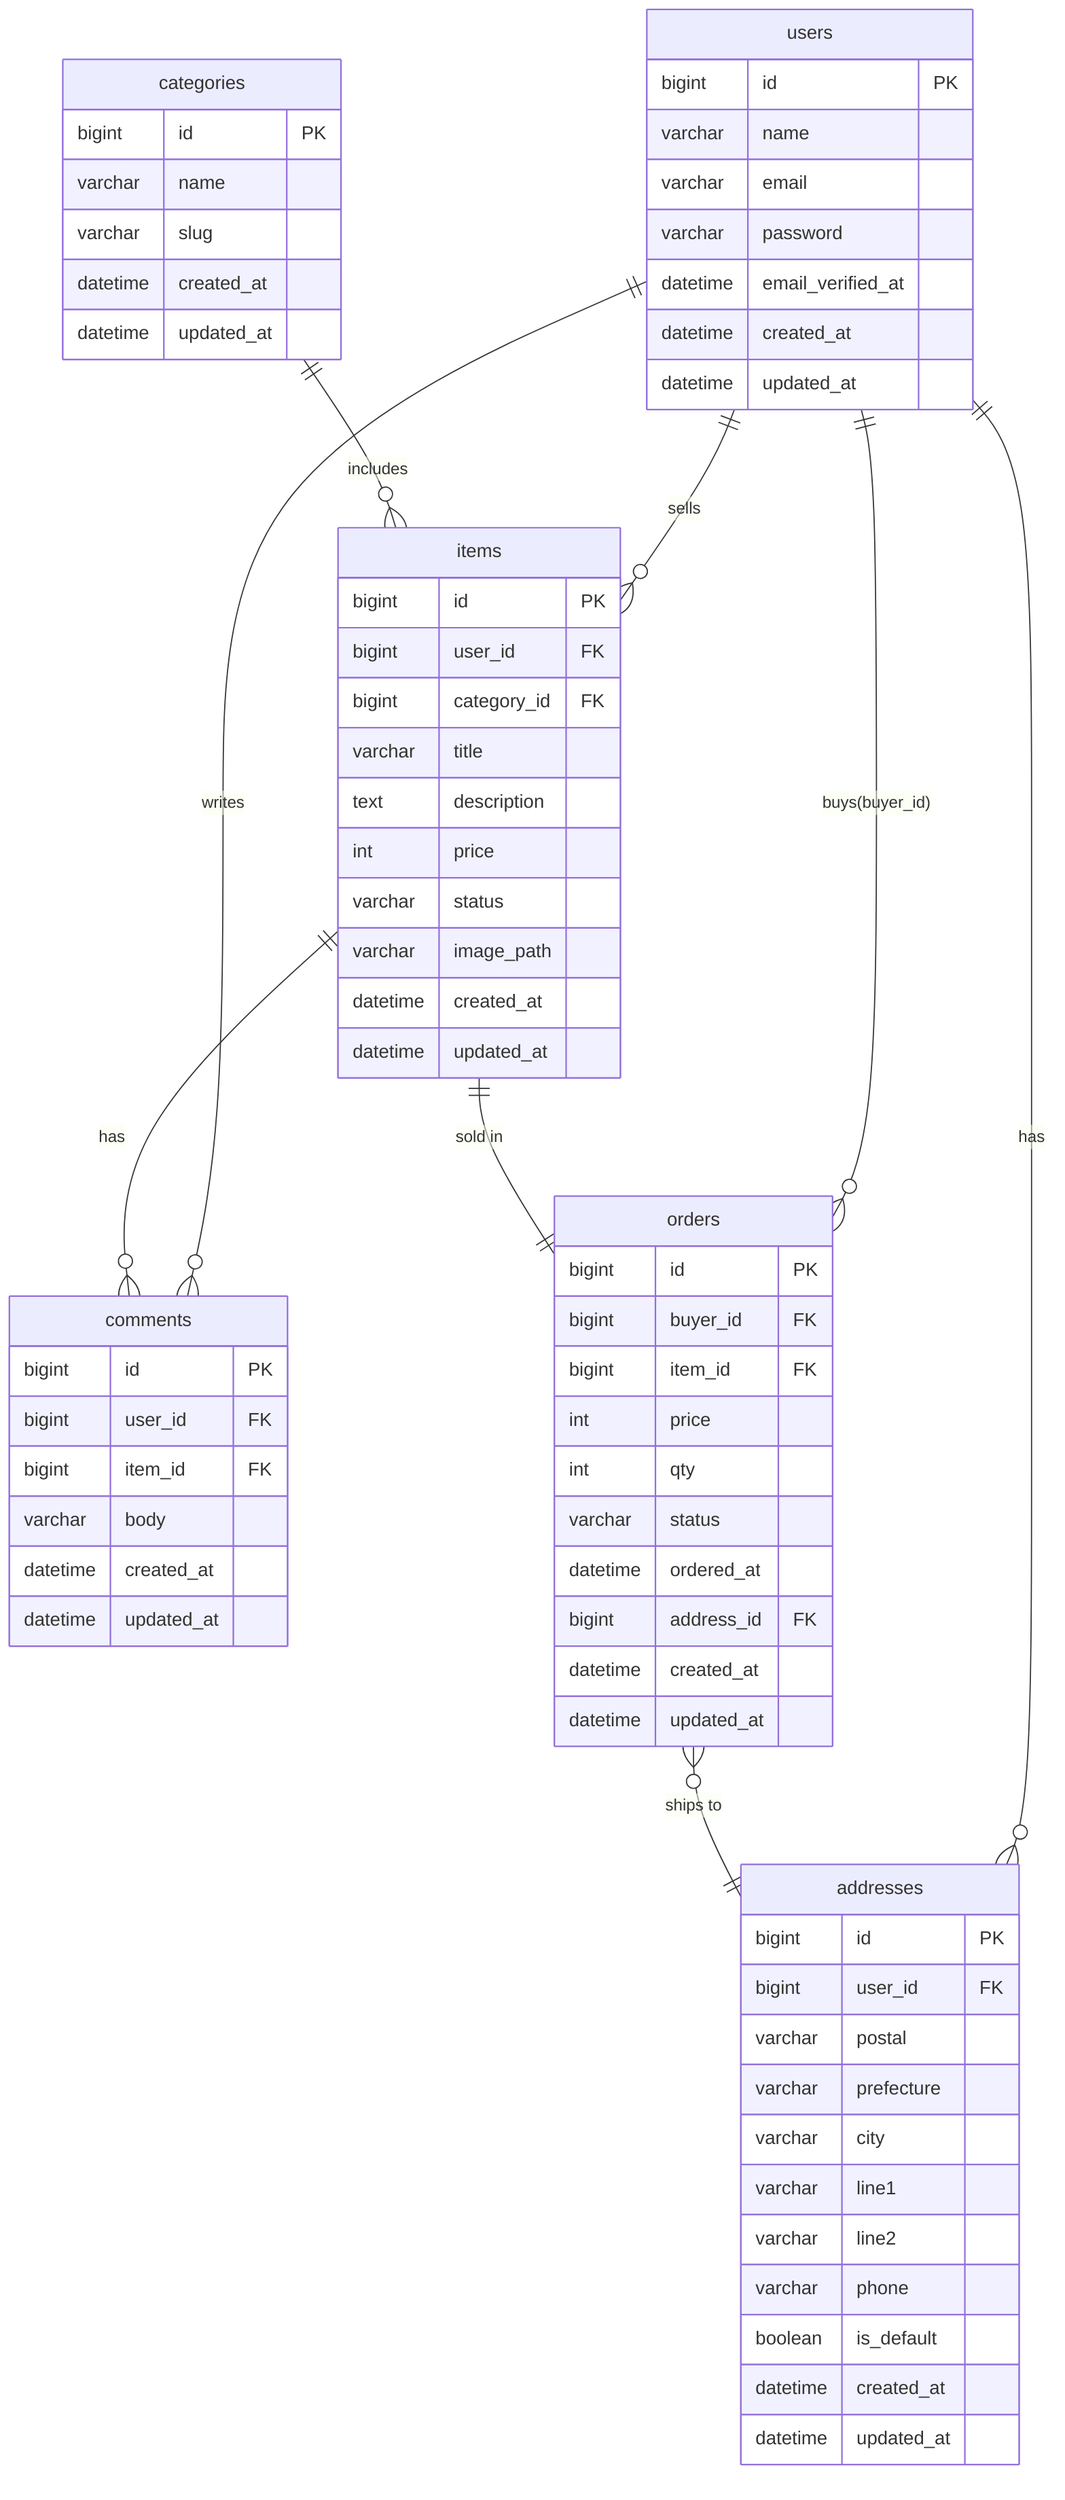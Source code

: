 erDiagram
    users ||--o{ items : "sells"
    users ||--o{ addresses : "has"
    users ||--o{ comments : "writes"
    users ||--o{ orders : "buys(buyer_id)"

    categories ||--o{ items : "includes"
    items ||--o{ comments : "has"
    items ||--|| orders : "sold in"
    orders }o--|| addresses : "ships to"

    users {
        bigint id PK
        varchar name
        varchar email
        varchar password
        datetime email_verified_at
        datetime created_at
        datetime updated_at
    }

    categories {
        bigint id PK
        varchar name
        varchar slug
        datetime created_at
        datetime updated_at
    }

    items {
        bigint id PK
        bigint user_id FK
        bigint category_id FK
        varchar title
        text description
        int price
        varchar status
        varchar image_path
        datetime created_at
        datetime updated_at
    }

    addresses {
        bigint id PK
        bigint user_id FK
        varchar postal
        varchar prefecture
        varchar city
        varchar line1
        varchar line2
        varchar phone
        boolean is_default
        datetime created_at
        datetime updated_at
    }

    orders {
        bigint id PK
        bigint buyer_id FK
        bigint item_id FK
        int price
        int qty
        varchar status
        datetime ordered_at
        bigint address_id FK
        datetime created_at
        datetime updated_at
    }

    comments {
        bigint id PK
        bigint user_id FK
        bigint item_id FK
        varchar body
        datetime created_at
        datetime updated_at
    }